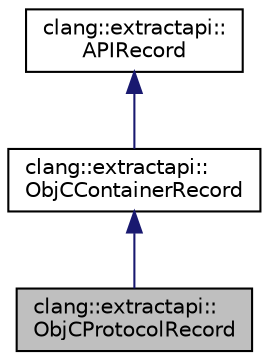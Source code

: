 digraph "clang::extractapi::ObjCProtocolRecord"
{
 // LATEX_PDF_SIZE
  bgcolor="transparent";
  edge [fontname="Helvetica",fontsize="10",labelfontname="Helvetica",labelfontsize="10"];
  node [fontname="Helvetica",fontsize="10",shape=record];
  Node1 [label="clang::extractapi::\lObjCProtocolRecord",height=0.2,width=0.4,color="black", fillcolor="grey75", style="filled", fontcolor="black",tooltip="This holds information associated with Objective-C protocols."];
  Node2 -> Node1 [dir="back",color="midnightblue",fontsize="10",style="solid",fontname="Helvetica"];
  Node2 [label="clang::extractapi::\lObjCContainerRecord",height=0.2,width=0.4,color="black",URL="$structclang_1_1extractapi_1_1ObjCContainerRecord.html",tooltip="The base representation of an Objective-C container record."];
  Node3 -> Node2 [dir="back",color="midnightblue",fontsize="10",style="solid",fontname="Helvetica"];
  Node3 [label="clang::extractapi::\lAPIRecord",height=0.2,width=0.4,color="black",URL="$structclang_1_1extractapi_1_1APIRecord.html",tooltip="The base representation of an API record. Holds common symbol information."];
}
